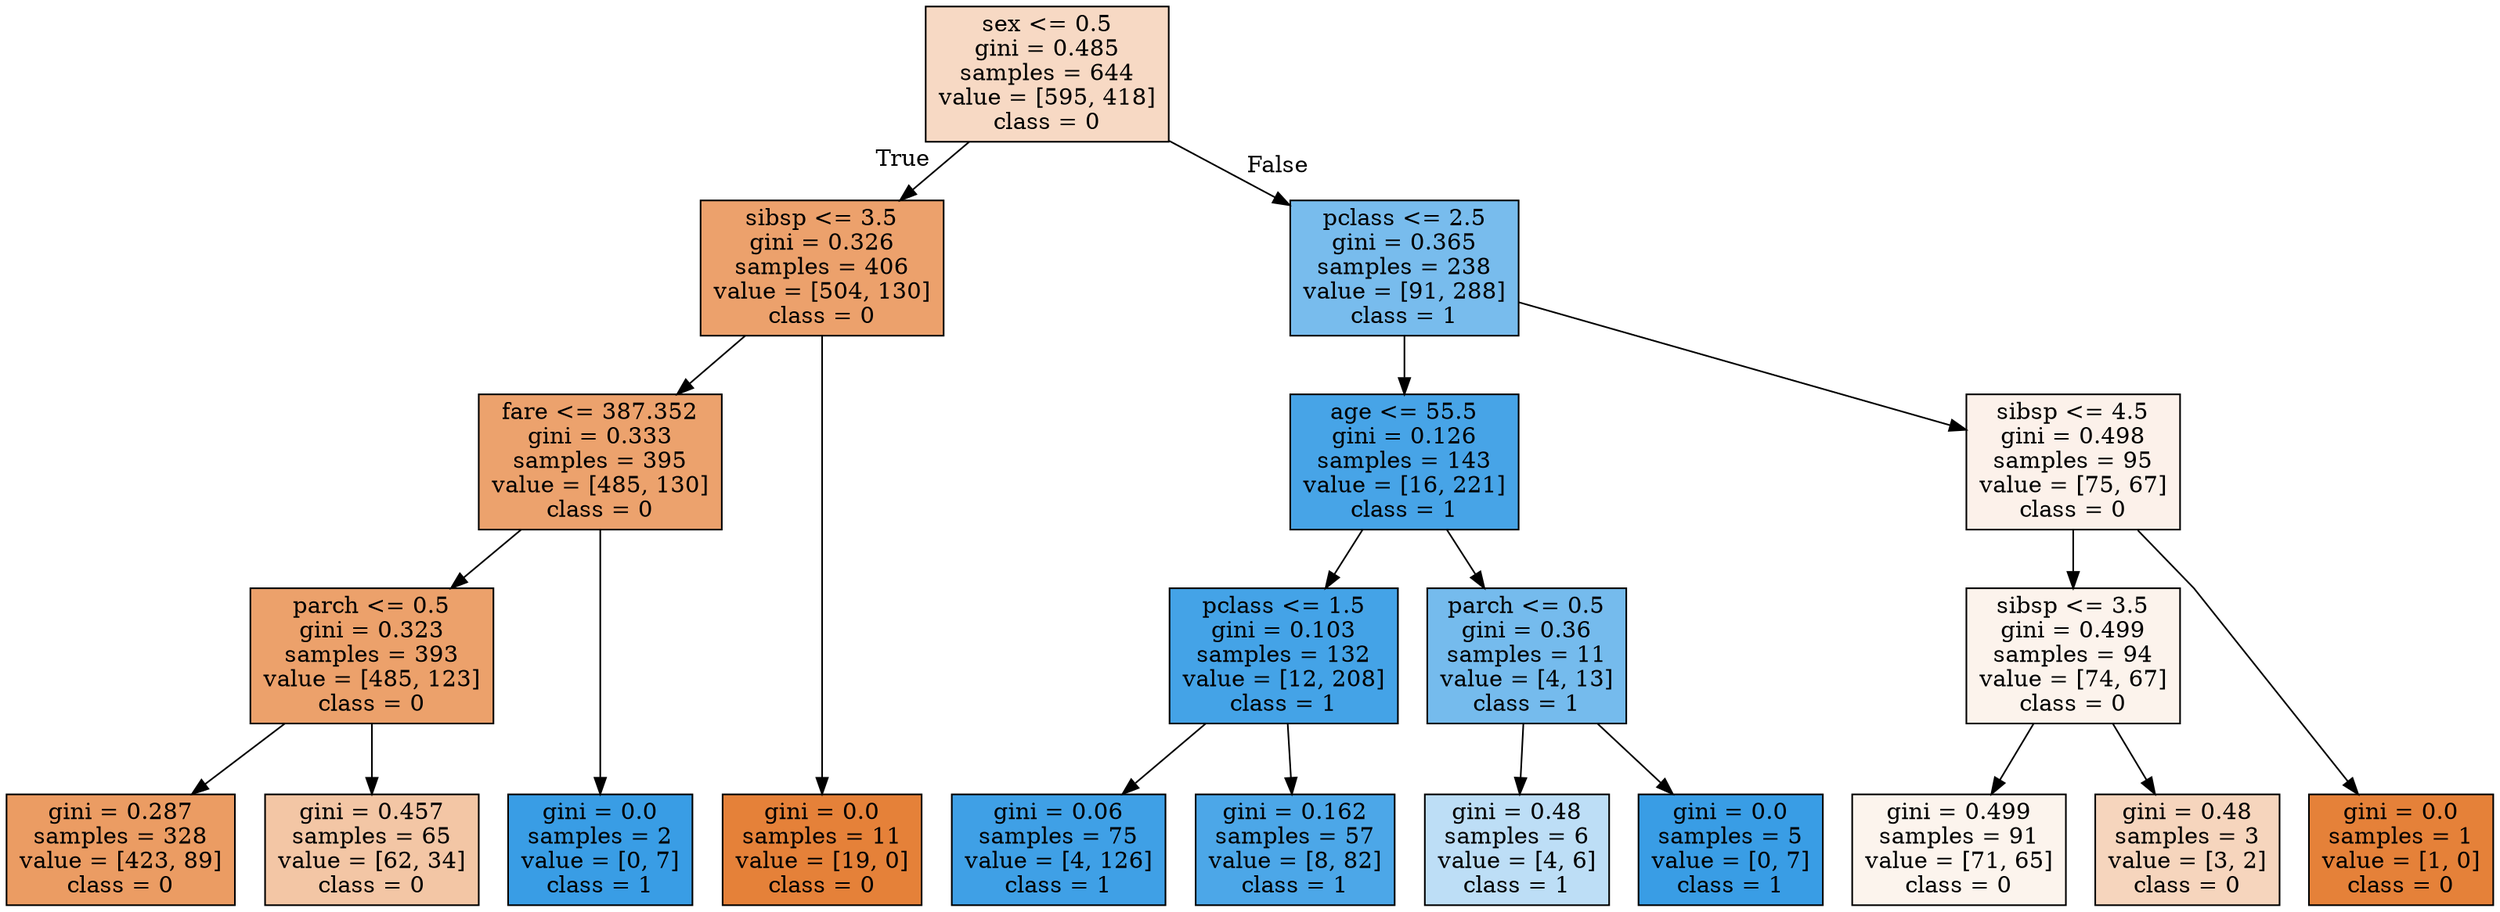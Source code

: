 digraph Tree {
node [shape=box, style="filled", color="black"] ;
graph [ranksep=equally, splines=polyline] ;
0 [label="sex <= 0.5\ngini = 0.485\nsamples = 644\nvalue = [595, 418]\nclass = 0", fillcolor="#e581394c"] ;
1 [label="sibsp <= 3.5\ngini = 0.326\nsamples = 406\nvalue = [504, 130]\nclass = 0", fillcolor="#e58139bd"] ;
0 -> 1 [labeldistance=2.5, labelangle=45, headlabel="True"] ;
2 [label="fare <= 387.352\ngini = 0.333\nsamples = 395\nvalue = [485, 130]\nclass = 0", fillcolor="#e58139bb"] ;
1 -> 2 ;
3 [label="parch <= 0.5\ngini = 0.323\nsamples = 393\nvalue = [485, 123]\nclass = 0", fillcolor="#e58139be"] ;
2 -> 3 ;
4 [label="gini = 0.287\nsamples = 328\nvalue = [423, 89]\nclass = 0", fillcolor="#e58139c9"] ;
3 -> 4 ;
5 [label="gini = 0.457\nsamples = 65\nvalue = [62, 34]\nclass = 0", fillcolor="#e5813973"] ;
3 -> 5 ;
6 [label="gini = 0.0\nsamples = 2\nvalue = [0, 7]\nclass = 1", fillcolor="#399de5ff"] ;
2 -> 6 ;
7 [label="gini = 0.0\nsamples = 11\nvalue = [19, 0]\nclass = 0", fillcolor="#e58139ff"] ;
1 -> 7 ;
8 [label="pclass <= 2.5\ngini = 0.365\nsamples = 238\nvalue = [91, 288]\nclass = 1", fillcolor="#399de5ae"] ;
0 -> 8 [labeldistance=2.5, labelangle=-45, headlabel="False"] ;
9 [label="age <= 55.5\ngini = 0.126\nsamples = 143\nvalue = [16, 221]\nclass = 1", fillcolor="#399de5ed"] ;
8 -> 9 ;
10 [label="pclass <= 1.5\ngini = 0.103\nsamples = 132\nvalue = [12, 208]\nclass = 1", fillcolor="#399de5f0"] ;
9 -> 10 ;
11 [label="gini = 0.06\nsamples = 75\nvalue = [4, 126]\nclass = 1", fillcolor="#399de5f7"] ;
10 -> 11 ;
12 [label="gini = 0.162\nsamples = 57\nvalue = [8, 82]\nclass = 1", fillcolor="#399de5e6"] ;
10 -> 12 ;
13 [label="parch <= 0.5\ngini = 0.36\nsamples = 11\nvalue = [4, 13]\nclass = 1", fillcolor="#399de5b1"] ;
9 -> 13 ;
14 [label="gini = 0.48\nsamples = 6\nvalue = [4, 6]\nclass = 1", fillcolor="#399de555"] ;
13 -> 14 ;
15 [label="gini = 0.0\nsamples = 5\nvalue = [0, 7]\nclass = 1", fillcolor="#399de5ff"] ;
13 -> 15 ;
16 [label="sibsp <= 4.5\ngini = 0.498\nsamples = 95\nvalue = [75, 67]\nclass = 0", fillcolor="#e581391b"] ;
8 -> 16 ;
17 [label="sibsp <= 3.5\ngini = 0.499\nsamples = 94\nvalue = [74, 67]\nclass = 0", fillcolor="#e5813918"] ;
16 -> 17 ;
18 [label="gini = 0.499\nsamples = 91\nvalue = [71, 65]\nclass = 0", fillcolor="#e5813916"] ;
17 -> 18 ;
19 [label="gini = 0.48\nsamples = 3\nvalue = [3, 2]\nclass = 0", fillcolor="#e5813955"] ;
17 -> 19 ;
20 [label="gini = 0.0\nsamples = 1\nvalue = [1, 0]\nclass = 0", fillcolor="#e58139ff"] ;
16 -> 20 ;
{rank=same ; 0} ;
{rank=same ; 1; 8} ;
{rank=same ; 2; 9; 16} ;
{rank=same ; 3; 10; 13; 17} ;
{rank=same ; 4; 5; 6; 7; 11; 12; 14; 15; 18; 19; 20} ;
}